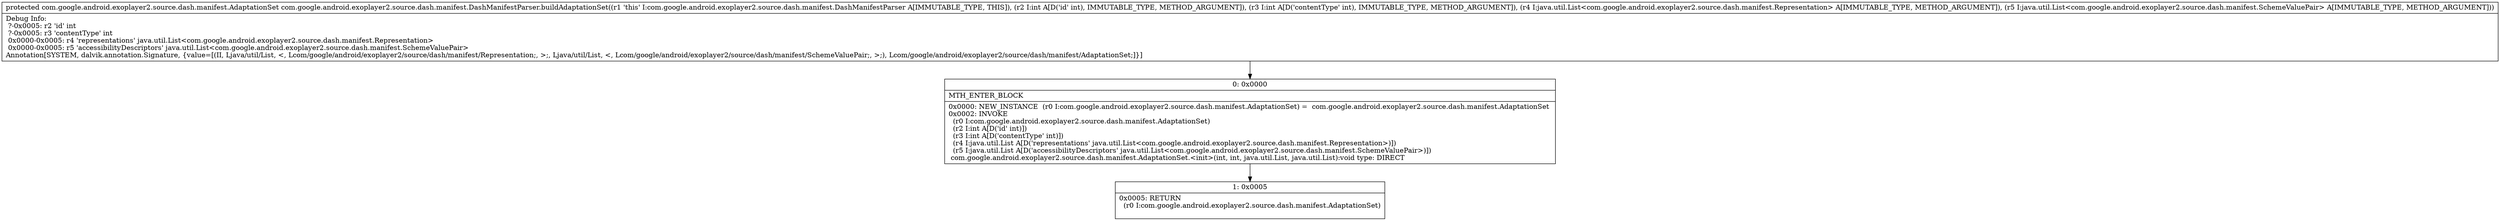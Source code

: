 digraph "CFG forcom.google.android.exoplayer2.source.dash.manifest.DashManifestParser.buildAdaptationSet(IILjava\/util\/List;Ljava\/util\/List;)Lcom\/google\/android\/exoplayer2\/source\/dash\/manifest\/AdaptationSet;" {
Node_0 [shape=record,label="{0\:\ 0x0000|MTH_ENTER_BLOCK\l|0x0000: NEW_INSTANCE  (r0 I:com.google.android.exoplayer2.source.dash.manifest.AdaptationSet) =  com.google.android.exoplayer2.source.dash.manifest.AdaptationSet \l0x0002: INVOKE  \l  (r0 I:com.google.android.exoplayer2.source.dash.manifest.AdaptationSet)\l  (r2 I:int A[D('id' int)])\l  (r3 I:int A[D('contentType' int)])\l  (r4 I:java.util.List A[D('representations' java.util.List\<com.google.android.exoplayer2.source.dash.manifest.Representation\>)])\l  (r5 I:java.util.List A[D('accessibilityDescriptors' java.util.List\<com.google.android.exoplayer2.source.dash.manifest.SchemeValuePair\>)])\l com.google.android.exoplayer2.source.dash.manifest.AdaptationSet.\<init\>(int, int, java.util.List, java.util.List):void type: DIRECT \l}"];
Node_1 [shape=record,label="{1\:\ 0x0005|0x0005: RETURN  \l  (r0 I:com.google.android.exoplayer2.source.dash.manifest.AdaptationSet)\l \l}"];
MethodNode[shape=record,label="{protected com.google.android.exoplayer2.source.dash.manifest.AdaptationSet com.google.android.exoplayer2.source.dash.manifest.DashManifestParser.buildAdaptationSet((r1 'this' I:com.google.android.exoplayer2.source.dash.manifest.DashManifestParser A[IMMUTABLE_TYPE, THIS]), (r2 I:int A[D('id' int), IMMUTABLE_TYPE, METHOD_ARGUMENT]), (r3 I:int A[D('contentType' int), IMMUTABLE_TYPE, METHOD_ARGUMENT]), (r4 I:java.util.List\<com.google.android.exoplayer2.source.dash.manifest.Representation\> A[IMMUTABLE_TYPE, METHOD_ARGUMENT]), (r5 I:java.util.List\<com.google.android.exoplayer2.source.dash.manifest.SchemeValuePair\> A[IMMUTABLE_TYPE, METHOD_ARGUMENT]))  | Debug Info:\l  ?\-0x0005: r2 'id' int\l  ?\-0x0005: r3 'contentType' int\l  0x0000\-0x0005: r4 'representations' java.util.List\<com.google.android.exoplayer2.source.dash.manifest.Representation\>\l  0x0000\-0x0005: r5 'accessibilityDescriptors' java.util.List\<com.google.android.exoplayer2.source.dash.manifest.SchemeValuePair\>\lAnnotation[SYSTEM, dalvik.annotation.Signature, \{value=[(II, Ljava\/util\/List, \<, Lcom\/google\/android\/exoplayer2\/source\/dash\/manifest\/Representation;, \>;, Ljava\/util\/List, \<, Lcom\/google\/android\/exoplayer2\/source\/dash\/manifest\/SchemeValuePair;, \>;), Lcom\/google\/android\/exoplayer2\/source\/dash\/manifest\/AdaptationSet;]\}]\l}"];
MethodNode -> Node_0;
Node_0 -> Node_1;
}


